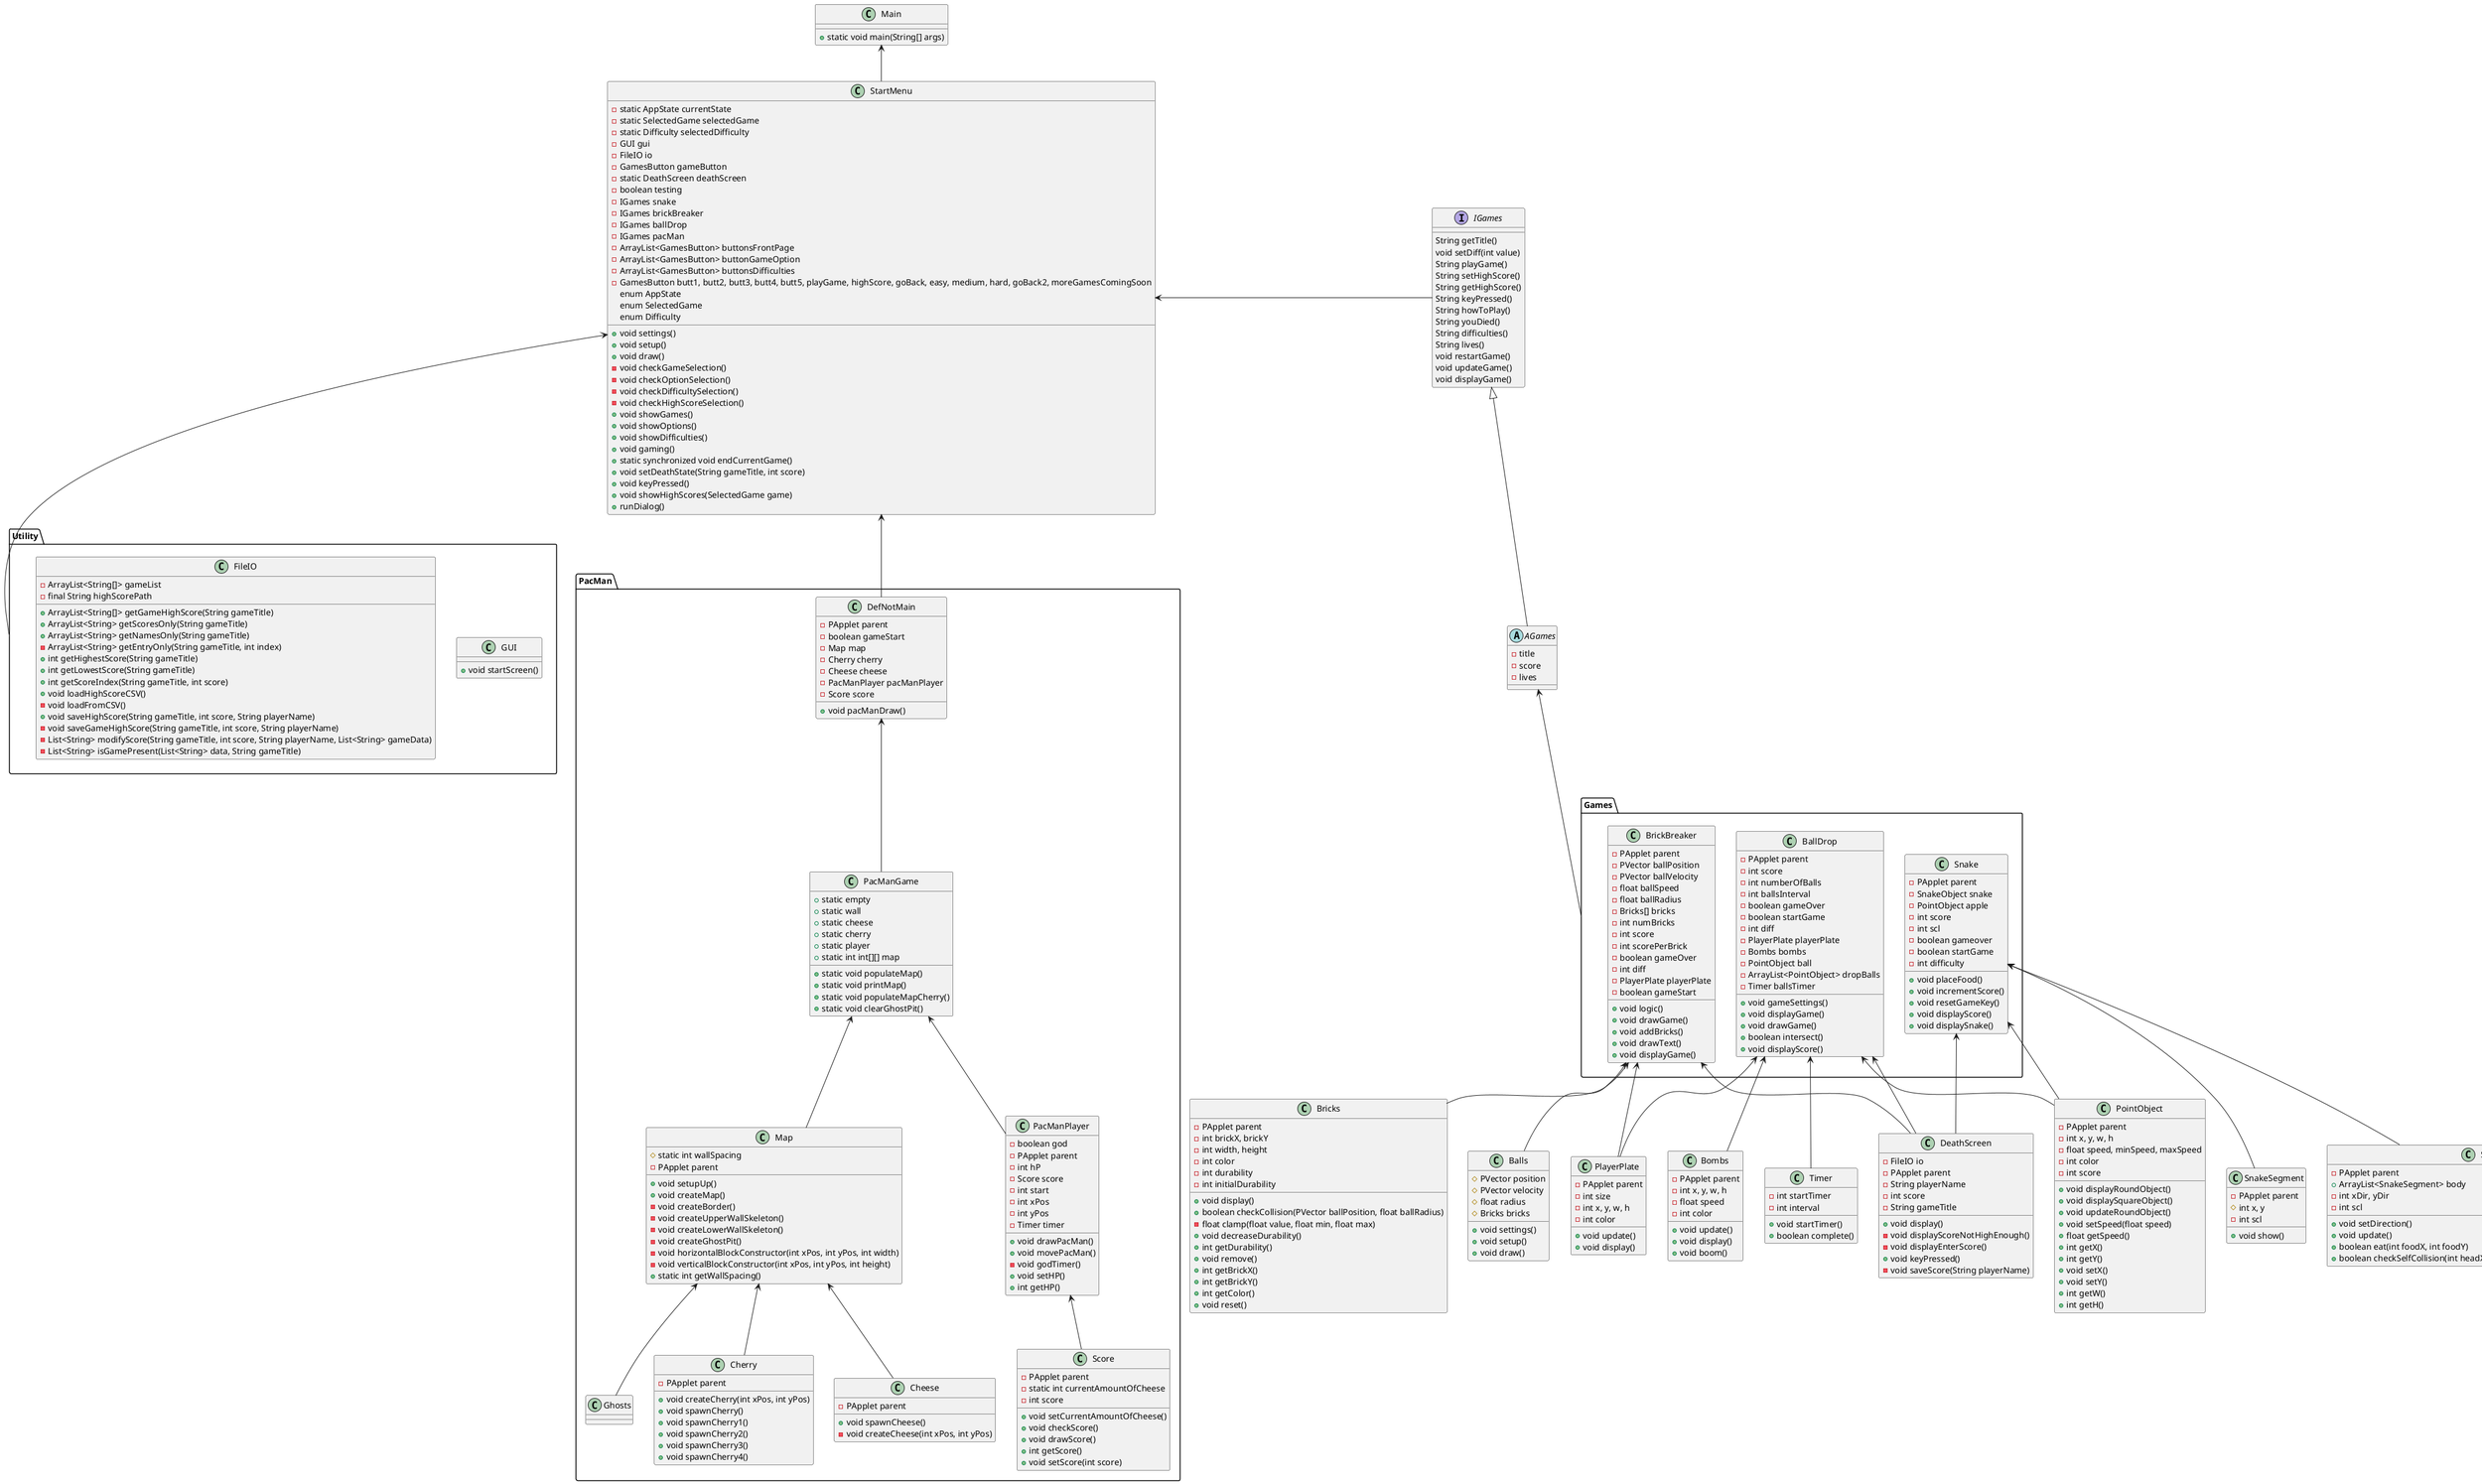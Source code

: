 @startuml
'https://plantuml.com/class-diagram

class Main{
+ static void main(String[] args)
}
class StartMenu{
- static AppState currentState
- static SelectedGame selectedGame
- static Difficulty selectedDifficulty
- GUI gui
- FileIO io
- GamesButton gameButton
- static DeathScreen deathScreen
- boolean testing
- IGames snake
- IGames brickBreaker
- IGames ballDrop
- IGames pacMan
- ArrayList<GamesButton> buttonsFrontPage
- ArrayList<GamesButton> buttonGameOption
- ArrayList<GamesButton> buttonsDifficulties
- GamesButton butt1, butt2, butt3, butt4, butt5, playGame, highScore, goBack, easy, medium, hard, goBack2, moreGamesComingSoon
enum AppState
enum SelectedGame
enum Difficulty
+ void settings()
+ void setup()
+ void draw()
- void checkGameSelection()
- void checkOptionSelection()
- void checkDifficultySelection()
- void checkHighScoreSelection()
+ void showGames()
+ void showOptions()
+ void showDifficulties()
+ void gaming()
+ static synchronized void endCurrentGame()
+ void setDeathState(String gameTitle, int score)
+ void keyPressed()
+ void showHighScores(SelectedGame game)
+ runDialog()
}

interface IGames{
String getTitle()
void setDiff(int value)
String playGame()
String setHighScore()
String getHighScore()
String keyPressed()
String howToPlay()
String youDied()
String difficulties()
String lives()
void restartGame()
void updateGame()
void displayGame()
}

abstract class AGames{
- title
- score
- lives
}

package Games <<Folder>> {

class BrickBreaker{
- PApplet parent
- PVector ballPosition
- PVector ballVelocity
- float ballSpeed
- float ballRadius
- Bricks[] bricks
- int numBricks
- int score
- int scorePerBrick
- boolean gameOver
- int diff
- PlayerPlate playerPlate
- boolean gameStart
+ void logic()
+ void drawGame()
+ void addBricks()
+ void drawText()
+ void displayGame()
}

class BallDrop{
- PApplet parent
- int score
- int numberOfBalls
- int ballsInterval
- boolean gameOver
- boolean startGame
- int diff
- PlayerPlate playerPlate
- Bombs bombs
- PointObject ball
- ArrayList<PointObject> dropBalls
- Timer ballsTimer
+ void gameSettings()
+ void displayGame()
+ void drawGame()
+ boolean intersect()
+ void displayScore()
}

class Snake{
- PApplet parent
- SnakeObject snake
- PointObject apple
- int score
- int scl
- boolean gameover
- boolean startGame
- int difficulty
+ void placeFood()
+ void incrementScore()
+ void resetGameKey()
+ void displayScore()
+ void displaySnake()
}
}

package Utility <<Folder>> {
class GUI{
+ void startScreen()
}

class FileIO{
- ArrayList<String[]> gameList
- final String highScorePath
+ ArrayList<String[]> getGameHighScore(String gameTitle)
+ ArrayList<String> getScoresOnly(String gameTitle)
+ ArrayList<String> getNamesOnly(String gameTitle)
- ArrayList<String> getEntryOnly(String gameTitle, int index)
+ int getHighestScore(String gameTitle)
+ int getLowestScore(String gameTitle)
+ int getScoreIndex(String gameTitle, int score)
+ void loadHighScoreCSV()
- void loadFromCSV()
+ void saveHighScore(String gameTitle, int score, String playerName)
- void saveGameHighScore(String gameTitle, int score, String playerName)
- List<String> modifyScore(String gameTitle, int score, String playerName, List<String> gameData)
- List<String> isGamePresent(List<String> data, String gameTitle)

}
}

class Balls{
# PVector position
# PVector velocity
# float radius
# Bricks bricks
+ void settings()
+ void setup()
+ void draw()
}

class Bombs{
- PApplet parent
- int x, y, w, h
- float speed
- int color
+ void update()
+ void display()
+ void boom()
}

class Timer{
- int startTimer
- int interval
+ void startTimer()
+ boolean complete()
}

class PlayerPlate{
- PApplet parent
- int size
- int x, y, w, h
- int color
+ void update()
+ void display()
}

class SnakeObject{
- PApplet parent
+ ArrayList<SnakeSegment> body
- int xDir, yDir
- int scl

+ void setDirection()
+ void update()
+ boolean eat(int foodX, int foodY)
+ boolean checkSelfCollision(int headX, int headY, ArrayList<SnakeSegment> body)
}

class SnakeSegment{
- PApplet parent
# int x, y
- int scl
+ void show()
}

class DeathScreen{
- FileIO io
- PApplet parent
- String playerName
- int score
- String gameTitle
+ void display()
- void displayScoreNotHighEnough()
- void displayEnterScore()
+ void keyPressed()
- void saveScore(String playerName)
}

class PointObject{
'Apples, cheese and cherries for Snake and PacMan
- PApplet parent
- int x, y, w, h
- float speed, minSpeed, maxSpeed
- int color
- int score

+ void displayRoundObject()
+ void displaySquareObject()
+ void updateRoundObject()
+ void setSpeed(float speed)
+ float getSpeed()
+ int getX()
+ int getY()
+ void setX()
+ void setY()
+ int getW()
+ int getH()
}

class Bricks{
- PApplet parent
- int brickX, brickY
- int width, height
- int color
- int durability
- int initialDurability

+ void display()
+ boolean checkCollision(PVector ballPosition, float ballRadius)
- float clamp(float value, float min, float max)
+ void decreaseDurability()
+ int getDurability()
+ void remove()
+ int getBrickX()
+ int getBrickY()
+ int getColor()
+ void reset()
}
package PacMan <<Folder>> {
class DefNotMain{
- PApplet parent
- boolean gameStart
- Map map
- Cherry cherry
- Cheese cheese
- PacManPlayer pacManPlayer
- Score score
+ void pacManDraw()
}
class PacManPlayer{
- boolean god
- PApplet parent
- int hP
- Score score
- int start
- int xPos
- int yPos
- Timer timer

+ void drawPacMan()
+ void movePacMan()
- void godTimer()
+ void setHP()
+ int getHP()
}

class Ghosts{
}

class PacManGame{
+ static empty
+ static wall
+ static cheese
+ static cherry
+ static player
+ static int int[][] map

+ static void populateMap()
+ static void printMap()
+ static void populateMapCherry()
+ static void clearGhostPit()
}

class Map{
# static int wallSpacing
- PApplet parent
+ void setupUp()
+ void createMap()
- void createBorder()
- void createUpperWallSkeleton()
- void createLowerWallSkeleton()
- void createGhostPit()
- void horizontalBlockConstructor(int xPos, int yPos, int width)
- void verticalBlockConstructor(int xPos, int yPos, int height)
+ static int getWallSpacing()
}

class Score{
- PApplet parent
- static int currentAmountOfCheese
- int score
+ void setCurrentAmountOfCheese()
+ void checkScore()
+ void drawScore()
+ int getScore()
+ void setScore(int score)
}


class Cherry{
- PApplet parent
+ void createCherry(int xPos, int yPos)
+ void spawnCherry()
+ void spawnCherry1()
+ void spawnCherry2()
+ void spawnCherry3()
+ void spawnCherry4()
}

class Cheese{
- PApplet parent
+ void spawnCheese()
- void createCheese(int xPos, int yPos)
}
}
Main <-- StartMenu
StartMenu <- IGames

IGames <|-- AGames

AGames <-- Games
'AGames <|-- Snake
'AGames <|-- BrickBreaker
'AGames <|-- BallDrop
'AGames <|-- PacMan

StartMenu <-- Utility
'startMenu <-- GUI
'startMenu <-- TextUI
'startMenu <-- FileIO

BrickBreaker <-- Bricks
BrickBreaker <-- PlayerPlate
BrickBreaker <-- Balls
BrickBreaker <-- DeathScreen

BallDrop <-- PlayerPlate
BallDrop <-- PointObject
BallDrop <-- Bombs
BallDrop <-- Timer
BallDrop <-- DeathScreen

Snake <-- SnakeObject
Snake <-- PointObject
Snake <-- SnakeSegment
Snake <-- DeathScreen

StartMenu <-- DefNotMain
DefNotMain <-- PacManGame
PacManGame <-- PacManPlayer
PacManGame <-- Map
Map <-- Cheese
Map <-- Cherry
Map <-- Ghosts
PacManPlayer <-- Score

@enduml